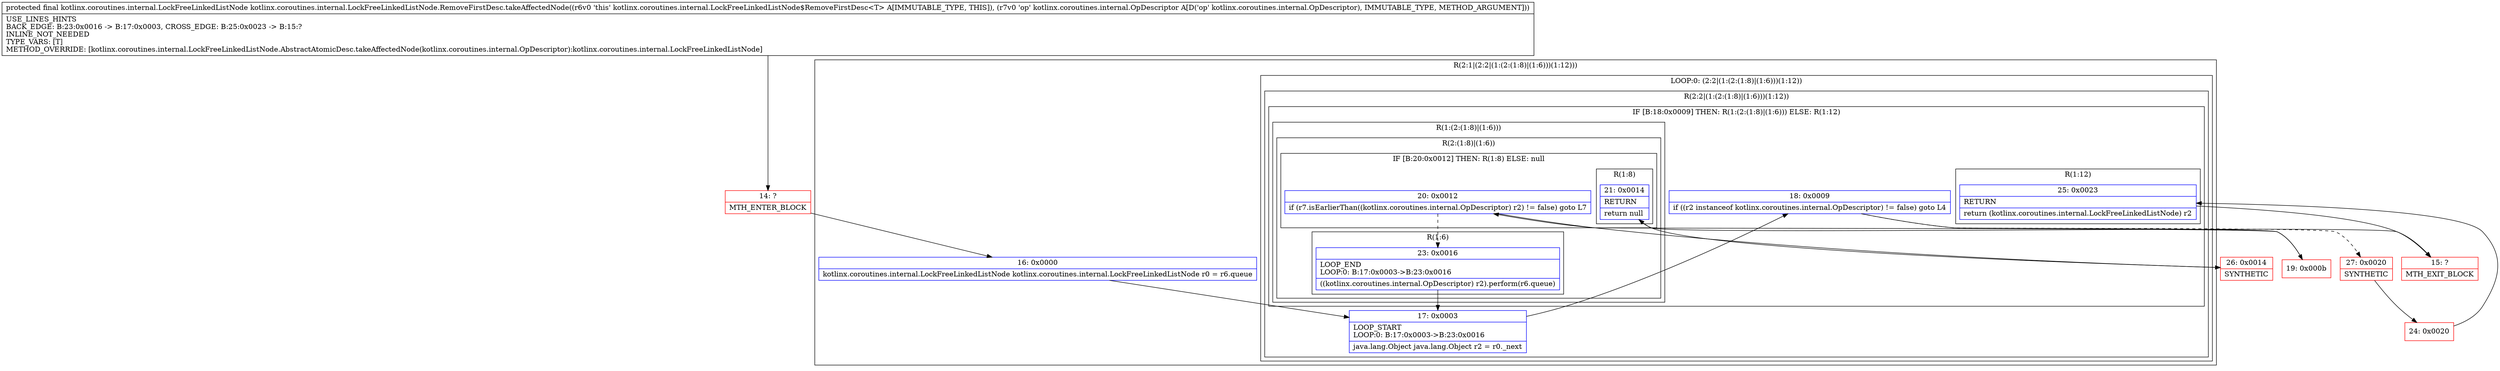 digraph "CFG forkotlinx.coroutines.internal.LockFreeLinkedListNode.RemoveFirstDesc.takeAffectedNode(Lkotlinx\/coroutines\/internal\/OpDescriptor;)Lkotlinx\/coroutines\/internal\/LockFreeLinkedListNode;" {
subgraph cluster_Region_883850930 {
label = "R(2:1|(2:2|(1:(2:(1:8)|(1:6)))(1:12)))";
node [shape=record,color=blue];
Node_16 [shape=record,label="{16\:\ 0x0000|kotlinx.coroutines.internal.LockFreeLinkedListNode kotlinx.coroutines.internal.LockFreeLinkedListNode r0 = r6.queue\l}"];
subgraph cluster_LoopRegion_977794483 {
label = "LOOP:0: (2:2|(1:(2:(1:8)|(1:6)))(1:12))";
node [shape=record,color=blue];
subgraph cluster_Region_1436088757 {
label = "R(2:2|(1:(2:(1:8)|(1:6)))(1:12))";
node [shape=record,color=blue];
Node_17 [shape=record,label="{17\:\ 0x0003|LOOP_START\lLOOP:0: B:17:0x0003\-\>B:23:0x0016\l|java.lang.Object java.lang.Object r2 = r0._next\l}"];
subgraph cluster_IfRegion_700217838 {
label = "IF [B:18:0x0009] THEN: R(1:(2:(1:8)|(1:6))) ELSE: R(1:12)";
node [shape=record,color=blue];
Node_18 [shape=record,label="{18\:\ 0x0009|if ((r2 instanceof kotlinx.coroutines.internal.OpDescriptor) != false) goto L4\l}"];
subgraph cluster_Region_1399826552 {
label = "R(1:(2:(1:8)|(1:6)))";
node [shape=record,color=blue];
subgraph cluster_Region_1035025498 {
label = "R(2:(1:8)|(1:6))";
node [shape=record,color=blue];
subgraph cluster_IfRegion_1211430491 {
label = "IF [B:20:0x0012] THEN: R(1:8) ELSE: null";
node [shape=record,color=blue];
Node_20 [shape=record,label="{20\:\ 0x0012|if (r7.isEarlierThan((kotlinx.coroutines.internal.OpDescriptor) r2) != false) goto L7\l}"];
subgraph cluster_Region_915773140 {
label = "R(1:8)";
node [shape=record,color=blue];
Node_21 [shape=record,label="{21\:\ 0x0014|RETURN\l|return null\l}"];
}
}
subgraph cluster_Region_254302721 {
label = "R(1:6)";
node [shape=record,color=blue];
Node_23 [shape=record,label="{23\:\ 0x0016|LOOP_END\lLOOP:0: B:17:0x0003\-\>B:23:0x0016\l|((kotlinx.coroutines.internal.OpDescriptor) r2).perform(r6.queue)\l}"];
}
}
}
subgraph cluster_Region_502222592 {
label = "R(1:12)";
node [shape=record,color=blue];
Node_25 [shape=record,label="{25\:\ 0x0023|RETURN\l|return (kotlinx.coroutines.internal.LockFreeLinkedListNode) r2\l}"];
}
}
}
}
}
Node_14 [shape=record,color=red,label="{14\:\ ?|MTH_ENTER_BLOCK\l}"];
Node_19 [shape=record,color=red,label="{19\:\ 0x000b}"];
Node_26 [shape=record,color=red,label="{26\:\ 0x0014|SYNTHETIC\l}"];
Node_15 [shape=record,color=red,label="{15\:\ ?|MTH_EXIT_BLOCK\l}"];
Node_27 [shape=record,color=red,label="{27\:\ 0x0020|SYNTHETIC\l}"];
Node_24 [shape=record,color=red,label="{24\:\ 0x0020}"];
MethodNode[shape=record,label="{protected final kotlinx.coroutines.internal.LockFreeLinkedListNode kotlinx.coroutines.internal.LockFreeLinkedListNode.RemoveFirstDesc.takeAffectedNode((r6v0 'this' kotlinx.coroutines.internal.LockFreeLinkedListNode$RemoveFirstDesc\<T\> A[IMMUTABLE_TYPE, THIS]), (r7v0 'op' kotlinx.coroutines.internal.OpDescriptor A[D('op' kotlinx.coroutines.internal.OpDescriptor), IMMUTABLE_TYPE, METHOD_ARGUMENT]))  | USE_LINES_HINTS\lBACK_EDGE: B:23:0x0016 \-\> B:17:0x0003, CROSS_EDGE: B:25:0x0023 \-\> B:15:?\lINLINE_NOT_NEEDED\lTYPE_VARS: [T]\lMETHOD_OVERRIDE: [kotlinx.coroutines.internal.LockFreeLinkedListNode.AbstractAtomicDesc.takeAffectedNode(kotlinx.coroutines.internal.OpDescriptor):kotlinx.coroutines.internal.LockFreeLinkedListNode]\l}"];
MethodNode -> Node_14;Node_16 -> Node_17;
Node_17 -> Node_18;
Node_18 -> Node_19;
Node_18 -> Node_27[style=dashed];
Node_20 -> Node_23[style=dashed];
Node_20 -> Node_26;
Node_21 -> Node_15;
Node_23 -> Node_17;
Node_25 -> Node_15;
Node_14 -> Node_16;
Node_19 -> Node_20;
Node_26 -> Node_21;
Node_27 -> Node_24;
Node_24 -> Node_25;
}

